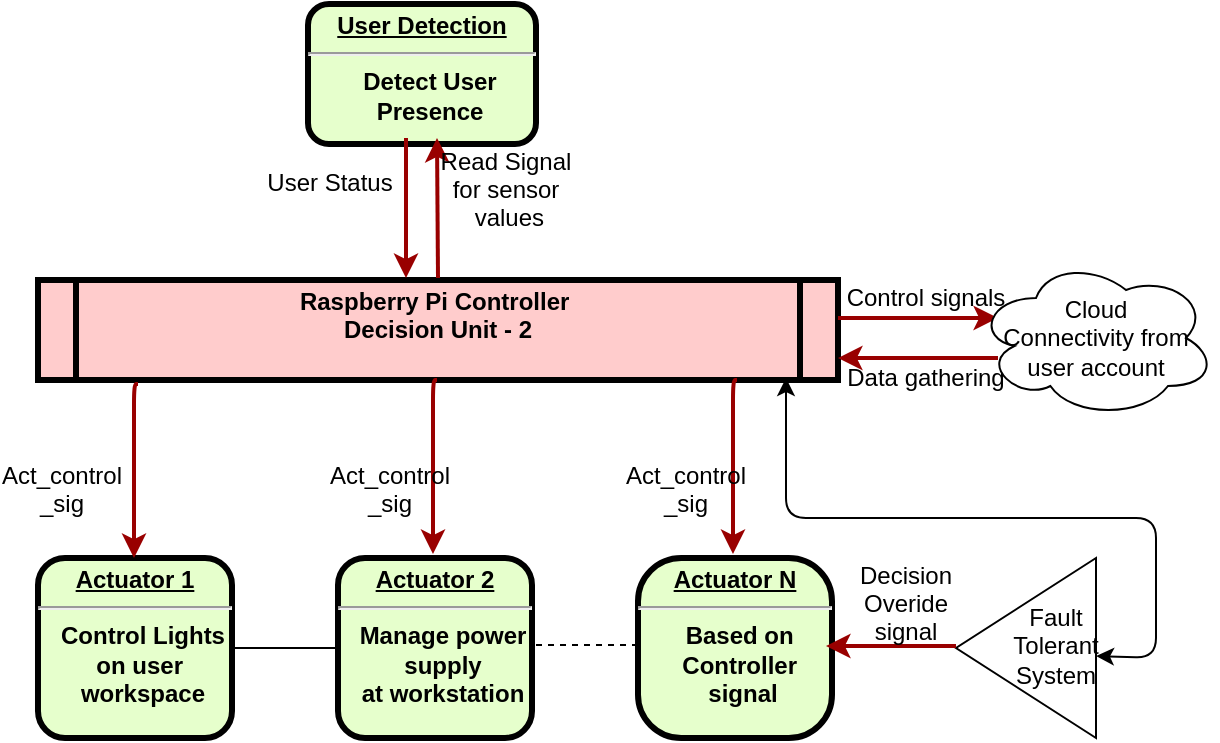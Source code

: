 <mxfile version="10.6.5" type="github"><diagram name="Page-1" id="c7558073-3199-34d8-9f00-42111426c3f3"><mxGraphModel dx="1039" dy="467" grid="1" gridSize="10" guides="1" tooltips="1" connect="1" arrows="1" fold="1" page="1" pageScale="1" pageWidth="826" pageHeight="1169" background="#ffffff" math="0" shadow="0"><root><mxCell id="0"/><mxCell id="1" parent="0"/><mxCell id="2" value="&lt;p style=&quot;margin: 0px ; margin-top: 4px ; text-align: center ; text-decoration: underline&quot;&gt;User Detection&lt;/p&gt;&lt;hr&gt;&lt;p style=&quot;margin: 0px ; margin-left: 8px&quot;&gt;Detect User&lt;/p&gt;&lt;p style=&quot;margin: 0px ; margin-left: 8px&quot;&gt;Presence&lt;/p&gt;" style="verticalAlign=middle;align=center;overflow=fill;fontSize=12;fontFamily=Helvetica;html=1;rounded=1;fontStyle=1;strokeWidth=3;fillColor=#E6FFCC" parent="1" vertex="1"><mxGeometry x="336" y="253" width="114" height="70" as="geometry"/></mxCell><mxCell id="5" value="Raspberry Pi Controller &#10;Decision Unit - 2&#10;" style="shape=process;whiteSpace=wrap;align=center;verticalAlign=middle;size=0.048;fontStyle=1;strokeWidth=3;fillColor=#FFCCCC" parent="1" vertex="1"><mxGeometry x="201.0" y="391" width="400" height="50" as="geometry"/></mxCell><mxCell id="72" value="" style="edgeStyle=elbowEdgeStyle;elbow=vertical;strokeColor=#990000;strokeWidth=2" parent="1" source="5" edge="1"><mxGeometry width="100" height="100" relative="1" as="geometry"><mxPoint x="500" y="500" as="sourcePoint"/><mxPoint x="681" y="410" as="targetPoint"/><Array as="points"><mxPoint x="650" y="410"/></Array></mxGeometry></mxCell><mxCell id="73" value="" style="edgeStyle=elbowEdgeStyle;elbow=vertical;strokeColor=#990000;strokeWidth=2" parent="1" target="5" edge="1"><mxGeometry width="100" height="100" relative="1" as="geometry"><mxPoint x="681" y="430" as="sourcePoint"/><mxPoint x="560" y="400" as="targetPoint"/><Array as="points"><mxPoint x="650" y="430"/></Array></mxGeometry></mxCell><mxCell id="74" value="Control signals" style="text;spacingTop=-5;align=center" parent="1" vertex="1"><mxGeometry x="630" y="391.0" width="30" height="20" as="geometry"/></mxCell><mxCell id="75" value="Data gathering" style="text;spacingTop=-5;align=center" parent="1" vertex="1"><mxGeometry x="630" y="431" width="30" height="19" as="geometry"/></mxCell><mxCell id="89" value="" style="edgeStyle=elbowEdgeStyle;elbow=horizontal;strokeColor=#990000;strokeWidth=2" parent="1" edge="1"><mxGeometry width="100" height="100" relative="1" as="geometry"><mxPoint x="401" y="390" as="sourcePoint"/><mxPoint x="401" y="320" as="targetPoint"/><Array as="points"><mxPoint x="400.5" y="329"/></Array></mxGeometry></mxCell><mxCell id="Q-lrPqNI40KiLu-yVR7c-112" value="Cloud&lt;br&gt;Connectivity from user account&lt;br&gt;" style="ellipse;shape=cloud;whiteSpace=wrap;html=1;" parent="1" vertex="1"><mxGeometry x="670" y="380" width="120" height="80" as="geometry"/></mxCell><mxCell id="Q-lrPqNI40KiLu-yVR7c-117" value="User Status&#10;" style="text;spacingTop=-5;align=center" parent="1" vertex="1"><mxGeometry x="332" y="333.5" width="30" height="24" as="geometry"/></mxCell><mxCell id="Q-lrPqNI40KiLu-yVR7c-118" value="Read Signal&#10;for sensor&#10; values&#10;" style="text;spacingTop=-5;align=center;rotation=0;" parent="1" vertex="1"><mxGeometry x="420" y="323" width="30" height="24" as="geometry"/></mxCell><mxCell id="Q-lrPqNI40KiLu-yVR7c-124" value="" style="edgeStyle=elbowEdgeStyle;elbow=horizontal;strokeColor=#990000;strokeWidth=2;" parent="1" edge="1"><mxGeometry width="100" height="100" relative="1" as="geometry"><mxPoint x="385" y="320" as="sourcePoint"/><mxPoint x="385" y="390" as="targetPoint"/><Array as="points"><mxPoint x="385" y="330"/></Array></mxGeometry></mxCell><mxCell id="Q-lrPqNI40KiLu-yVR7c-157" value="&lt;p style=&quot;margin: 0px ; margin-top: 4px ; text-align: center ; text-decoration: underline&quot;&gt;&lt;strong&gt;Actuator N&lt;/strong&gt;&lt;/p&gt;&lt;hr&gt;&lt;p style=&quot;margin: 0px ; margin-left: 8px&quot;&gt;Based on&amp;nbsp;&lt;/p&gt;&lt;p style=&quot;margin: 0px ; margin-left: 8px&quot;&gt;Controller&amp;nbsp;&lt;/p&gt;&lt;p style=&quot;margin: 0px ; margin-left: 8px&quot;&gt;signal&lt;/p&gt;" style="verticalAlign=middle;align=center;overflow=fill;fontSize=12;fontFamily=Helvetica;html=1;rounded=1;fontStyle=1;strokeWidth=3;fillColor=#E6FFCC;arcSize=24;" parent="1" vertex="1"><mxGeometry x="501" y="530" width="97" height="90" as="geometry"/></mxCell><mxCell id="Q-lrPqNI40KiLu-yVR7c-158" value="&lt;p style=&quot;margin: 0px ; margin-top: 4px ; text-align: center ; text-decoration: underline&quot;&gt;&lt;strong&gt;Actuator 1&lt;/strong&gt;&lt;/p&gt;&lt;hr&gt;&lt;p style=&quot;margin: 0px ; margin-left: 8px&quot;&gt;Control Lights&lt;/p&gt;&lt;p style=&quot;margin: 0px ; margin-left: 8px&quot;&gt;on user&amp;nbsp;&lt;/p&gt;&lt;p style=&quot;margin: 0px ; margin-left: 8px&quot;&gt;workspace&lt;/p&gt;" style="verticalAlign=middle;align=center;overflow=fill;fontSize=12;fontFamily=Helvetica;html=1;rounded=1;fontStyle=1;strokeWidth=3;fillColor=#E6FFCC" parent="1" vertex="1"><mxGeometry x="201" y="530" width="97" height="90" as="geometry"/></mxCell><mxCell id="Q-lrPqNI40KiLu-yVR7c-159" value="&lt;p style=&quot;margin: 0px ; margin-top: 4px ; text-align: center ; text-decoration: underline&quot;&gt;&lt;strong&gt;Actuator 2&lt;/strong&gt;&lt;/p&gt;&lt;hr&gt;&lt;p style=&quot;margin: 0px ; margin-left: 8px&quot;&gt;Manage power&lt;/p&gt;&lt;p style=&quot;margin: 0px ; margin-left: 8px&quot;&gt;supply&lt;/p&gt;&lt;p style=&quot;margin: 0px ; margin-left: 8px&quot;&gt;at workstation&lt;/p&gt;" style="verticalAlign=middle;align=center;overflow=fill;fontSize=12;fontFamily=Helvetica;html=1;rounded=1;fontStyle=1;strokeWidth=3;fillColor=#E6FFCC" parent="1" vertex="1"><mxGeometry x="351" y="530" width="97" height="90" as="geometry"/></mxCell><mxCell id="Q-lrPqNI40KiLu-yVR7c-161" value="" style="edgeStyle=elbowEdgeStyle;elbow=horizontal;strokeColor=#990000;strokeWidth=2;exitX=0.125;exitY=1.04;exitDx=0;exitDy=0;exitPerimeter=0;" parent="1" source="5" edge="1"><mxGeometry width="100" height="100" relative="1" as="geometry"><mxPoint x="250" y="450" as="sourcePoint"/><mxPoint x="249" y="530" as="targetPoint"/><Array as="points"><mxPoint x="249" y="440"/></Array></mxGeometry></mxCell><mxCell id="Q-lrPqNI40KiLu-yVR7c-162" value="" style="edgeStyle=elbowEdgeStyle;elbow=horizontal;strokeColor=#990000;strokeWidth=2;exitX=0.125;exitY=1.04;exitDx=0;exitDy=0;exitPerimeter=0;" parent="1" edge="1"><mxGeometry width="100" height="100" relative="1" as="geometry"><mxPoint x="400.5" y="441" as="sourcePoint"/><mxPoint x="398.5" y="528" as="targetPoint"/><Array as="points"><mxPoint x="398.5" y="438"/></Array></mxGeometry></mxCell><mxCell id="Q-lrPqNI40KiLu-yVR7c-163" value="" style="edgeStyle=elbowEdgeStyle;elbow=horizontal;strokeColor=#990000;strokeWidth=2;exitX=0.125;exitY=1.04;exitDx=0;exitDy=0;exitPerimeter=0;" parent="1" edge="1"><mxGeometry width="100" height="100" relative="1" as="geometry"><mxPoint x="550.5" y="441" as="sourcePoint"/><mxPoint x="548.5" y="528" as="targetPoint"/><Array as="points"><mxPoint x="548.5" y="438"/></Array></mxGeometry></mxCell><mxCell id="Q-lrPqNI40KiLu-yVR7c-165" value="Act_control&#10;_sig" style="text;spacingTop=-5;align=center" parent="1" vertex="1"><mxGeometry x="198" y="480" width="30" height="20" as="geometry"/></mxCell><mxCell id="Q-lrPqNI40KiLu-yVR7c-166" value="Act_control&#10;_sig" style="text;spacingTop=-5;align=center" parent="1" vertex="1"><mxGeometry x="362" y="480" width="30" height="20" as="geometry"/></mxCell><mxCell id="Q-lrPqNI40KiLu-yVR7c-167" value="Act_control&#10;_sig" style="text;spacingTop=-5;align=center" parent="1" vertex="1"><mxGeometry x="510" y="480" width="30" height="20" as="geometry"/></mxCell><mxCell id="Q-lrPqNI40KiLu-yVR7c-172" value="" style="triangle;whiteSpace=wrap;html=1;rotation=180;" parent="1" vertex="1"><mxGeometry x="660" y="530" width="70" height="90" as="geometry"/></mxCell><mxCell id="Q-lrPqNI40KiLu-yVR7c-174" value="" style="endArrow=none;html=1;" parent="1" edge="1"><mxGeometry width="50" height="50" relative="1" as="geometry"><mxPoint x="298" y="575" as="sourcePoint"/><mxPoint x="350" y="575" as="targetPoint"/><Array as="points"><mxPoint x="318" y="575"/><mxPoint x="338" y="575"/></Array></mxGeometry></mxCell><mxCell id="Q-lrPqNI40KiLu-yVR7c-176" value="Fault Tolerant&lt;br&gt;System&lt;br&gt;" style="text;html=1;strokeColor=none;fillColor=none;align=center;verticalAlign=middle;whiteSpace=wrap;rounded=0;" parent="1" vertex="1"><mxGeometry x="690" y="564" width="40" height="20" as="geometry"/></mxCell><mxCell id="Q-lrPqNI40KiLu-yVR7c-179" value="" style="edgeStyle=elbowEdgeStyle;elbow=vertical;strokeColor=#990000;strokeWidth=2" parent="1" edge="1"><mxGeometry width="100" height="100" relative="1" as="geometry"><mxPoint x="660" y="574" as="sourcePoint"/><mxPoint x="595" y="574" as="targetPoint"/><Array as="points"><mxPoint x="644" y="574"/></Array></mxGeometry></mxCell><mxCell id="Q-lrPqNI40KiLu-yVR7c-183" value="Decision &#10;Overide&#10;signal" style="text;spacingTop=-5;align=center" parent="1" vertex="1"><mxGeometry x="620" y="530" width="30" height="20" as="geometry"/></mxCell><mxCell id="Q-lrPqNI40KiLu-yVR7c-184" value="" style="endArrow=classic;startArrow=classic;html=1;entryX=1;entryY=0.75;entryDx=0;entryDy=0;" parent="1" target="Q-lrPqNI40KiLu-yVR7c-176" edge="1"><mxGeometry width="50" height="50" relative="1" as="geometry"><mxPoint x="575" y="440" as="sourcePoint"/><mxPoint x="755" y="550" as="targetPoint"/><Array as="points"><mxPoint x="575" y="510"/><mxPoint x="760" y="510"/><mxPoint x="760" y="580"/></Array></mxGeometry></mxCell><mxCell id="vFCdzi2ZBPrQqELhX66d-89" value="" style="endArrow=none;dashed=1;html=1;" parent="1" edge="1"><mxGeometry width="50" height="50" relative="1" as="geometry"><mxPoint x="450" y="573.5" as="sourcePoint"/><mxPoint x="501" y="573.5" as="targetPoint"/><Array as="points"/></mxGeometry></mxCell></root></mxGraphModel></diagram><diagram name="Page-1" id="bTFWtbDCf-dSXCcke10M"><mxGraphModel dx="1039" dy="467" grid="1" gridSize="10" guides="1" tooltips="1" connect="1" arrows="1" fold="1" page="1" pageScale="1" pageWidth="826" pageHeight="1169" background="#ffffff" math="0" shadow="0"><root><mxCell id="0"/><mxCell id="1" parent="0"/><mxCell id="2" value="&lt;p style=&quot;margin: 0px ; margin-top: 4px ; text-align: center ; text-decoration: underline&quot;&gt;&lt;strong&gt;Sensor 1&lt;/strong&gt;&lt;/p&gt;&lt;hr&gt;&lt;p style=&quot;margin: 0px ; margin-left: 8px&quot;&gt;Sense&lt;/p&gt;&lt;p style=&quot;margin: 0px ; margin-left: 8px&quot;&gt;Home&amp;nbsp;&lt;/p&gt;&lt;p style=&quot;margin: 0px ; margin-left: 8px&quot;&gt;Environment&lt;/p&gt;" style="verticalAlign=middle;align=center;overflow=fill;fontSize=12;fontFamily=Helvetica;html=1;rounded=1;fontStyle=1;strokeWidth=3;fillColor=#E6FFCC" parent="1" vertex="1"><mxGeometry x="200" y="130" width="99" height="90" as="geometry"/></mxCell><mxCell id="5" value="Raspberry Pi Controller &#10;Decision Unit&#10;" style="shape=process;whiteSpace=wrap;align=center;verticalAlign=middle;size=0.048;fontStyle=1;strokeWidth=3;fillColor=#FFCCCC" parent="1" vertex="1"><mxGeometry x="201.0" y="391" width="400" height="50" as="geometry"/></mxCell><mxCell id="72" value="" style="edgeStyle=elbowEdgeStyle;elbow=vertical;strokeColor=#990000;strokeWidth=2" parent="1" source="5" edge="1"><mxGeometry width="100" height="100" relative="1" as="geometry"><mxPoint x="500" y="500" as="sourcePoint"/><mxPoint x="681" y="410" as="targetPoint"/><Array as="points"><mxPoint x="650" y="410"/></Array></mxGeometry></mxCell><mxCell id="73" value="" style="edgeStyle=elbowEdgeStyle;elbow=vertical;strokeColor=#990000;strokeWidth=2" parent="1" target="5" edge="1"><mxGeometry width="100" height="100" relative="1" as="geometry"><mxPoint x="681" y="430" as="sourcePoint"/><mxPoint x="560" y="400" as="targetPoint"/><Array as="points"><mxPoint x="650" y="430"/></Array></mxGeometry></mxCell><mxCell id="74" value="Control signals" style="text;spacingTop=-5;align=center" parent="1" vertex="1"><mxGeometry x="630" y="391.0" width="30" height="20" as="geometry"/></mxCell><mxCell id="75" value="Data gathering" style="text;spacingTop=-5;align=center" parent="1" vertex="1"><mxGeometry x="630" y="431" width="30" height="19" as="geometry"/></mxCell><mxCell id="89" value="" style="edgeStyle=elbowEdgeStyle;elbow=horizontal;strokeColor=#990000;strokeWidth=2" parent="1" edge="1"><mxGeometry width="100" height="100" relative="1" as="geometry"><mxPoint x="406" y="390" as="sourcePoint"/><mxPoint x="406" y="330" as="targetPoint"/><Array as="points"><mxPoint x="406" y="359"/></Array></mxGeometry></mxCell><mxCell id="Q-lrPqNI40KiLu-yVR7c-98" value="Sensor Bus (Data available at every instant)" style="shape=process;whiteSpace=wrap;align=center;verticalAlign=middle;size=0.048;fontStyle=1;strokeWidth=3;fillColor=#FFCCCC" parent="1" vertex="1"><mxGeometry x="198" y="300" width="400" height="30" as="geometry"/></mxCell><mxCell id="Q-lrPqNI40KiLu-yVR7c-100" value="" style="edgeStyle=elbowEdgeStyle;elbow=horizontal;strokeColor=#990000;strokeWidth=2" parent="1" edge="1"><mxGeometry width="100" height="100" relative="1" as="geometry"><mxPoint x="365.5" y="330" as="sourcePoint"/><mxPoint x="366" y="390" as="targetPoint"/><Array as="points"><mxPoint x="365.5" y="359"/></Array></mxGeometry></mxCell><mxCell id="Q-lrPqNI40KiLu-yVR7c-103" value="&lt;p style=&quot;margin: 0px ; margin-top: 4px ; text-align: center ; text-decoration: underline&quot;&gt;&lt;strong&gt;Voice Controller&lt;/strong&gt;&lt;/p&gt;&lt;p style=&quot;margin: 0px ; margin-left: 8px&quot;&gt;&lt;span&gt;Human Interaction&lt;/span&gt;&lt;br&gt;&lt;/p&gt;&lt;p style=&quot;margin: 0px ; margin-left: 8px&quot;&gt;&lt;span&gt;command&lt;/span&gt;&lt;/p&gt;&lt;p style=&quot;margin: 0px ; margin-left: 8px&quot;&gt;conveyor&lt;/p&gt;&lt;p style=&quot;margin: 0px ; margin-left: 8px&quot;&gt;Ex. Alexa /&amp;nbsp;&lt;/p&gt;&lt;p style=&quot;margin: 0px ; margin-left: 8px&quot;&gt;Google Home&lt;/p&gt;" style="verticalAlign=middle;align=center;overflow=fill;fontSize=12;fontFamily=Helvetica;html=1;rounded=1;fontStyle=1;strokeWidth=3;fillColor=#E6FFCC" parent="1" vertex="1"><mxGeometry x="10" y="366" width="120" height="94" as="geometry"/></mxCell><mxCell id="Q-lrPqNI40KiLu-yVR7c-110" value="" style="edgeStyle=elbowEdgeStyle;elbow=vertical;strokeColor=#990000;strokeWidth=2" parent="1" edge="1"><mxGeometry width="100" height="100" relative="1" as="geometry"><mxPoint x="130" y="400.5" as="sourcePoint"/><mxPoint x="200" y="401" as="targetPoint"/><Array as="points"><mxPoint x="179" y="400.5"/></Array></mxGeometry></mxCell><mxCell id="Q-lrPqNI40KiLu-yVR7c-111" value="" style="edgeStyle=elbowEdgeStyle;elbow=vertical;strokeColor=#990000;strokeWidth=2" parent="1" edge="1"><mxGeometry width="100" height="100" relative="1" as="geometry"><mxPoint x="200" y="431" as="sourcePoint"/><mxPoint x="130" y="430.5" as="targetPoint"/><Array as="points"><mxPoint x="179" y="430.5"/></Array></mxGeometry></mxCell><mxCell id="Q-lrPqNI40KiLu-yVR7c-112" value="Cloud&lt;br&gt;Connectivity from user account&lt;br&gt;" style="ellipse;shape=cloud;whiteSpace=wrap;html=1;" parent="1" vertex="1"><mxGeometry x="670" y="380" width="120" height="80" as="geometry"/></mxCell><mxCell id="Q-lrPqNI40KiLu-yVR7c-115" value="Voice_to_&#10;commands&#10;" style="text;spacingTop=-5;align=center" parent="1" vertex="1"><mxGeometry x="150" y="360.0" width="30" height="20" as="geometry"/></mxCell><mxCell id="Q-lrPqNI40KiLu-yVR7c-116" value="Commands_&#10;to_voice&#10;" style="text;spacingTop=-5;align=center" parent="1" vertex="1"><mxGeometry x="150.5" y="431.0" width="30" height="20" as="geometry"/></mxCell><mxCell id="Q-lrPqNI40KiLu-yVR7c-117" value="Sensor values&#10;as Packet&#10;" style="text;spacingTop=-5;align=center" parent="1" vertex="1"><mxGeometry x="306" y="346" width="30" height="20" as="geometry"/></mxCell><mxCell id="Q-lrPqNI40KiLu-yVR7c-118" value="Read Signal&#10;for sensor&#10; values&#10;" style="text;spacingTop=-5;align=center;rotation=0;" parent="1" vertex="1"><mxGeometry x="425.5" y="342" width="30" height="24" as="geometry"/></mxCell><mxCell id="Q-lrPqNI40KiLu-yVR7c-124" value="" style="edgeStyle=elbowEdgeStyle;elbow=horizontal;strokeColor=#990000;strokeWidth=2;exitX=0.5;exitY=1;exitDx=0;exitDy=0;" parent="1" source="2" edge="1"><mxGeometry width="100" height="100" relative="1" as="geometry"><mxPoint x="249" y="231" as="sourcePoint"/><mxPoint x="249" y="300" as="targetPoint"/><Array as="points"><mxPoint x="249" y="260"/></Array></mxGeometry></mxCell><mxCell id="Q-lrPqNI40KiLu-yVR7c-125" value="" style="edgeStyle=elbowEdgeStyle;elbow=horizontal;strokeColor=#990000;strokeWidth=2;exitX=0.5;exitY=1;exitDx=0;exitDy=0;" parent="1" edge="1"><mxGeometry width="100" height="100" relative="1" as="geometry"><mxPoint x="392.5" y="220" as="sourcePoint"/><mxPoint x="391.5" y="300" as="targetPoint"/><Array as="points"><mxPoint x="391.5" y="260"/></Array></mxGeometry></mxCell><mxCell id="Q-lrPqNI40KiLu-yVR7c-126" value="" style="edgeStyle=elbowEdgeStyle;elbow=horizontal;strokeColor=#990000;strokeWidth=2;exitX=0.5;exitY=1;exitDx=0;exitDy=0;" parent="1" edge="1"><mxGeometry width="100" height="100" relative="1" as="geometry"><mxPoint x="546.5" y="220" as="sourcePoint"/><mxPoint x="545.5" y="300" as="targetPoint"/><Array as="points"><mxPoint x="545.5" y="260"/></Array></mxGeometry></mxCell><mxCell id="Q-lrPqNI40KiLu-yVR7c-127" value="Sense_Push_to&#10;_bus&#10;" style="text;spacingTop=-5;align=center" parent="1" vertex="1"><mxGeometry x="188.5" y="250" width="30" height="20" as="geometry"/></mxCell><mxCell id="Q-lrPqNI40KiLu-yVR7c-128" value="Sense_Push_to&#10;_bus&#10;" style="text;spacingTop=-5;align=center" parent="1" vertex="1"><mxGeometry x="328.5" y="250" width="30" height="20" as="geometry"/></mxCell><mxCell id="Q-lrPqNI40KiLu-yVR7c-131" value="Sense_Push_to&#10;_bus&#10;" style="text;spacingTop=-5;align=center" parent="1" vertex="1"><mxGeometry x="482" y="250" width="30" height="20" as="geometry"/></mxCell><mxCell id="Q-lrPqNI40KiLu-yVR7c-149" value="" style="ellipse;whiteSpace=wrap;html=1;" parent="1" vertex="1"><mxGeometry x="10" y="220" width="120" height="80" as="geometry"/></mxCell><mxCell id="Q-lrPqNI40KiLu-yVR7c-150" value="User" style="shape=umlActor;verticalLabelPosition=bottom;labelBackgroundColor=#ffffff;verticalAlign=top;html=1;outlineConnect=0;" parent="1" vertex="1"><mxGeometry x="55" y="224" width="30" height="46" as="geometry"/></mxCell><mxCell id="Q-lrPqNI40KiLu-yVR7c-151" value="" style="shape=flexArrow;endArrow=classic;startArrow=classic;html=1;exitX=0.5;exitY=0;exitDx=0;exitDy=0;" parent="1" source="Q-lrPqNI40KiLu-yVR7c-103" edge="1"><mxGeometry width="50" height="50" relative="1" as="geometry"><mxPoint x="69" y="360" as="sourcePoint"/><mxPoint x="69" y="300" as="targetPoint"/></mxGeometry></mxCell><mxCell id="Q-lrPqNI40KiLu-yVR7c-153" value="Interaction&#10;" style="text;spacingTop=-5;align=center" parent="1" vertex="1"><mxGeometry x="20" y="323" width="30" height="20" as="geometry"/></mxCell><mxCell id="Q-lrPqNI40KiLu-yVR7c-157" value="&lt;p style=&quot;margin: 0px ; margin-top: 4px ; text-align: center ; text-decoration: underline&quot;&gt;&lt;strong&gt;Actuator N&lt;/strong&gt;&lt;/p&gt;&lt;hr&gt;&lt;p style=&quot;margin: 0px ; margin-left: 8px&quot;&gt;Based on&amp;nbsp;&lt;/p&gt;&lt;p style=&quot;margin: 0px ; margin-left: 8px&quot;&gt;Controller&amp;nbsp;&lt;/p&gt;&lt;p style=&quot;margin: 0px ; margin-left: 8px&quot;&gt;signal&lt;/p&gt;" style="verticalAlign=middle;align=center;overflow=fill;fontSize=12;fontFamily=Helvetica;html=1;rounded=1;fontStyle=1;strokeWidth=3;fillColor=#E6FFCC" parent="1" vertex="1"><mxGeometry x="501" y="530" width="97" height="90" as="geometry"/></mxCell><mxCell id="Q-lrPqNI40KiLu-yVR7c-158" value="&lt;p style=&quot;margin: 0px ; margin-top: 4px ; text-align: center ; text-decoration: underline&quot;&gt;&lt;strong&gt;Actuator 1&lt;/strong&gt;&lt;/p&gt;&lt;hr&gt;&lt;p style=&quot;margin: 0px ; margin-left: 8px&quot;&gt;Based on&amp;nbsp;&lt;br&gt;Controller&lt;/p&gt;&lt;p style=&quot;margin: 0px ; margin-left: 8px&quot;&gt;signal&lt;/p&gt;" style="verticalAlign=middle;align=center;overflow=fill;fontSize=12;fontFamily=Helvetica;html=1;rounded=1;fontStyle=1;strokeWidth=3;fillColor=#E6FFCC" parent="1" vertex="1"><mxGeometry x="201" y="530" width="97" height="90" as="geometry"/></mxCell><mxCell id="Q-lrPqNI40KiLu-yVR7c-159" value="&lt;p style=&quot;margin: 0px ; margin-top: 4px ; text-align: center ; text-decoration: underline&quot;&gt;&lt;strong&gt;Actuator 2&lt;/strong&gt;&lt;/p&gt;&lt;hr&gt;&lt;p style=&quot;margin: 0px ; margin-left: 8px&quot;&gt;Based on&amp;nbsp;&lt;/p&gt;&lt;p style=&quot;margin: 0px ; margin-left: 8px&quot;&gt;Controller&amp;nbsp;&lt;/p&gt;&lt;p style=&quot;margin: 0px ; margin-left: 8px&quot;&gt;signal&lt;/p&gt;" style="verticalAlign=middle;align=center;overflow=fill;fontSize=12;fontFamily=Helvetica;html=1;rounded=1;fontStyle=1;strokeWidth=3;fillColor=#E6FFCC" parent="1" vertex="1"><mxGeometry x="351" y="530" width="97" height="90" as="geometry"/></mxCell><mxCell id="Q-lrPqNI40KiLu-yVR7c-161" value="" style="edgeStyle=elbowEdgeStyle;elbow=horizontal;strokeColor=#990000;strokeWidth=2;exitX=0.125;exitY=1.04;exitDx=0;exitDy=0;exitPerimeter=0;" parent="1" source="5" edge="1"><mxGeometry width="100" height="100" relative="1" as="geometry"><mxPoint x="250" y="450" as="sourcePoint"/><mxPoint x="249" y="530" as="targetPoint"/><Array as="points"><mxPoint x="249" y="440"/></Array></mxGeometry></mxCell><mxCell id="Q-lrPqNI40KiLu-yVR7c-162" value="" style="edgeStyle=elbowEdgeStyle;elbow=horizontal;strokeColor=#990000;strokeWidth=2;exitX=0.125;exitY=1.04;exitDx=0;exitDy=0;exitPerimeter=0;" parent="1" edge="1"><mxGeometry width="100" height="100" relative="1" as="geometry"><mxPoint x="400.5" y="441" as="sourcePoint"/><mxPoint x="398.5" y="528" as="targetPoint"/><Array as="points"><mxPoint x="398.5" y="438"/></Array></mxGeometry></mxCell><mxCell id="Q-lrPqNI40KiLu-yVR7c-163" value="" style="edgeStyle=elbowEdgeStyle;elbow=horizontal;strokeColor=#990000;strokeWidth=2;exitX=0.125;exitY=1.04;exitDx=0;exitDy=0;exitPerimeter=0;" parent="1" edge="1"><mxGeometry width="100" height="100" relative="1" as="geometry"><mxPoint x="550.5" y="441" as="sourcePoint"/><mxPoint x="548.5" y="528" as="targetPoint"/><Array as="points"><mxPoint x="548.5" y="438"/></Array></mxGeometry></mxCell><mxCell id="Q-lrPqNI40KiLu-yVR7c-165" value="Act_control&#10;_sig" style="text;spacingTop=-5;align=center" parent="1" vertex="1"><mxGeometry x="198" y="480" width="30" height="20" as="geometry"/></mxCell><mxCell id="Q-lrPqNI40KiLu-yVR7c-166" value="Act_control&#10;_sig" style="text;spacingTop=-5;align=center" parent="1" vertex="1"><mxGeometry x="362" y="480" width="30" height="20" as="geometry"/></mxCell><mxCell id="Q-lrPqNI40KiLu-yVR7c-167" value="Act_control&#10;_sig" style="text;spacingTop=-5;align=center" parent="1" vertex="1"><mxGeometry x="510" y="480" width="30" height="20" as="geometry"/></mxCell><mxCell id="Q-lrPqNI40KiLu-yVR7c-172" value="" style="triangle;whiteSpace=wrap;html=1;rotation=180;" parent="1" vertex="1"><mxGeometry x="660" y="530" width="70" height="90" as="geometry"/></mxCell><mxCell id="Q-lrPqNI40KiLu-yVR7c-174" value="" style="endArrow=none;html=1;" parent="1" edge="1"><mxGeometry width="50" height="50" relative="1" as="geometry"><mxPoint x="298" y="575" as="sourcePoint"/><mxPoint x="350" y="575" as="targetPoint"/><Array as="points"><mxPoint x="318" y="575"/><mxPoint x="338" y="575"/></Array></mxGeometry></mxCell><mxCell id="Q-lrPqNI40KiLu-yVR7c-176" value="Fault Tolerant&lt;br&gt;System&lt;br&gt;" style="text;html=1;strokeColor=none;fillColor=none;align=center;verticalAlign=middle;whiteSpace=wrap;rounded=0;" parent="1" vertex="1"><mxGeometry x="690" y="564" width="40" height="20" as="geometry"/></mxCell><mxCell id="Q-lrPqNI40KiLu-yVR7c-179" value="" style="edgeStyle=elbowEdgeStyle;elbow=vertical;strokeColor=#990000;strokeWidth=2" parent="1" edge="1"><mxGeometry width="100" height="100" relative="1" as="geometry"><mxPoint x="660" y="574" as="sourcePoint"/><mxPoint x="595" y="574" as="targetPoint"/><Array as="points"><mxPoint x="644" y="574"/></Array></mxGeometry></mxCell><mxCell id="Q-lrPqNI40KiLu-yVR7c-183" value="Decision &#10;Overide&#10;signal" style="text;spacingTop=-5;align=center" parent="1" vertex="1"><mxGeometry x="620" y="530" width="30" height="20" as="geometry"/></mxCell><mxCell id="Q-lrPqNI40KiLu-yVR7c-184" value="" style="endArrow=classic;startArrow=classic;html=1;entryX=1;entryY=0.75;entryDx=0;entryDy=0;" parent="1" target="Q-lrPqNI40KiLu-yVR7c-176" edge="1"><mxGeometry width="50" height="50" relative="1" as="geometry"><mxPoint x="575" y="440" as="sourcePoint"/><mxPoint x="755" y="550" as="targetPoint"/><Array as="points"><mxPoint x="575" y="510"/><mxPoint x="760" y="510"/><mxPoint x="760" y="580"/></Array></mxGeometry></mxCell><mxCell id="Q-lrPqNI40KiLu-yVR7c-185" value="&lt;p style=&quot;margin: 0px ; margin-top: 4px ; text-align: center ; text-decoration: underline&quot;&gt;&lt;strong&gt;Sensor 2&lt;/strong&gt;&lt;/p&gt;&lt;hr&gt;&lt;p style=&quot;margin: 0px ; margin-left: 8px&quot;&gt;Sense&lt;/p&gt;&lt;p style=&quot;margin: 0px ; margin-left: 8px&quot;&gt;Home&amp;nbsp;&lt;/p&gt;&lt;p style=&quot;margin: 0px ; margin-left: 8px&quot;&gt;Environment&lt;/p&gt;" style="verticalAlign=middle;align=center;overflow=fill;fontSize=12;fontFamily=Helvetica;html=1;rounded=1;fontStyle=1;strokeWidth=3;fillColor=#E6FFCC" parent="1" vertex="1"><mxGeometry x="341.5" y="130" width="99" height="90" as="geometry"/></mxCell><mxCell id="Q-lrPqNI40KiLu-yVR7c-186" value="&lt;p style=&quot;margin: 0px ; margin-top: 4px ; text-align: center ; text-decoration: underline&quot;&gt;&lt;strong&gt;Sensor N&lt;/strong&gt;&lt;/p&gt;&lt;hr&gt;&lt;p style=&quot;margin: 0px ; margin-left: 8px&quot;&gt;Sense&lt;/p&gt;&lt;p style=&quot;margin: 0px ; margin-left: 8px&quot;&gt;Home&amp;nbsp;&lt;/p&gt;&lt;p style=&quot;margin: 0px ; margin-left: 8px&quot;&gt;Environment&lt;/p&gt;" style="verticalAlign=middle;align=center;overflow=fill;fontSize=12;fontFamily=Helvetica;html=1;rounded=1;fontStyle=1;strokeWidth=3;fillColor=#E6FFCC;arcSize=29;" parent="1" vertex="1"><mxGeometry x="501" y="130" width="99" height="90" as="geometry"/></mxCell><mxCell id="rFMlEUpwQjRFKlo5klsO-89" value="" style="endArrow=none;dashed=1;html=1;" edge="1" parent="1"><mxGeometry width="50" height="50" relative="1" as="geometry"><mxPoint x="448" y="573.5" as="sourcePoint"/><mxPoint x="498" y="573.5" as="targetPoint"/></mxGeometry></mxCell></root></mxGraphModel></diagram></mxfile>